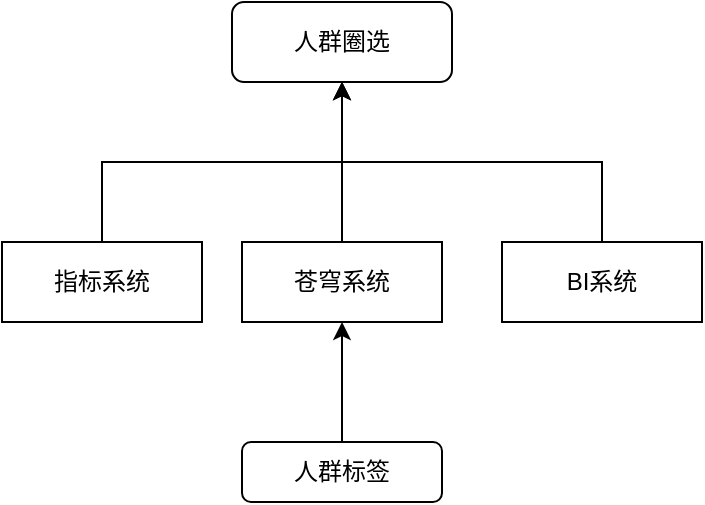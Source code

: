 <mxfile version="24.4.0" type="github">
  <diagram name="第 1 页" id="eANgrpfl19V5May6iINn">
    <mxGraphModel dx="1434" dy="786" grid="1" gridSize="10" guides="1" tooltips="1" connect="1" arrows="1" fold="1" page="1" pageScale="1" pageWidth="1169" pageHeight="1654" math="0" shadow="0">
      <root>
        <mxCell id="0" />
        <mxCell id="1" parent="0" />
        <mxCell id="rTvgBysRln8sT-yUDkH9-7" style="edgeStyle=orthogonalEdgeStyle;rounded=0;orthogonalLoop=1;jettySize=auto;html=1;exitX=0.5;exitY=0;exitDx=0;exitDy=0;entryX=0.5;entryY=1;entryDx=0;entryDy=0;" edge="1" parent="1" source="rTvgBysRln8sT-yUDkH9-1" target="rTvgBysRln8sT-yUDkH9-6">
          <mxGeometry relative="1" as="geometry" />
        </mxCell>
        <mxCell id="rTvgBysRln8sT-yUDkH9-1" value="指标系统" style="rounded=0;whiteSpace=wrap;html=1;" vertex="1" parent="1">
          <mxGeometry x="170" y="240" width="100" height="40" as="geometry" />
        </mxCell>
        <mxCell id="rTvgBysRln8sT-yUDkH9-8" style="edgeStyle=orthogonalEdgeStyle;rounded=0;orthogonalLoop=1;jettySize=auto;html=1;exitX=0.5;exitY=0;exitDx=0;exitDy=0;entryX=0.5;entryY=1;entryDx=0;entryDy=0;" edge="1" parent="1" source="rTvgBysRln8sT-yUDkH9-2" target="rTvgBysRln8sT-yUDkH9-6">
          <mxGeometry relative="1" as="geometry" />
        </mxCell>
        <mxCell id="rTvgBysRln8sT-yUDkH9-2" value="苍穹系统" style="rounded=0;whiteSpace=wrap;html=1;" vertex="1" parent="1">
          <mxGeometry x="290" y="240" width="100" height="40" as="geometry" />
        </mxCell>
        <mxCell id="rTvgBysRln8sT-yUDkH9-9" style="edgeStyle=orthogonalEdgeStyle;rounded=0;orthogonalLoop=1;jettySize=auto;html=1;exitX=0.5;exitY=0;exitDx=0;exitDy=0;entryX=0.5;entryY=1;entryDx=0;entryDy=0;" edge="1" parent="1" source="rTvgBysRln8sT-yUDkH9-3" target="rTvgBysRln8sT-yUDkH9-6">
          <mxGeometry relative="1" as="geometry" />
        </mxCell>
        <mxCell id="rTvgBysRln8sT-yUDkH9-3" value="BI系统" style="rounded=0;whiteSpace=wrap;html=1;" vertex="1" parent="1">
          <mxGeometry x="420" y="240" width="100" height="40" as="geometry" />
        </mxCell>
        <mxCell id="rTvgBysRln8sT-yUDkH9-5" style="edgeStyle=orthogonalEdgeStyle;rounded=0;orthogonalLoop=1;jettySize=auto;html=1;exitX=0.5;exitY=0;exitDx=0;exitDy=0;entryX=0.5;entryY=1;entryDx=0;entryDy=0;" edge="1" parent="1" source="rTvgBysRln8sT-yUDkH9-4" target="rTvgBysRln8sT-yUDkH9-2">
          <mxGeometry relative="1" as="geometry" />
        </mxCell>
        <mxCell id="rTvgBysRln8sT-yUDkH9-4" value="人群标签" style="rounded=1;whiteSpace=wrap;html=1;" vertex="1" parent="1">
          <mxGeometry x="290" y="340" width="100" height="30" as="geometry" />
        </mxCell>
        <mxCell id="rTvgBysRln8sT-yUDkH9-6" value="人群圈选" style="rounded=1;whiteSpace=wrap;html=1;" vertex="1" parent="1">
          <mxGeometry x="285" y="120" width="110" height="40" as="geometry" />
        </mxCell>
      </root>
    </mxGraphModel>
  </diagram>
</mxfile>
